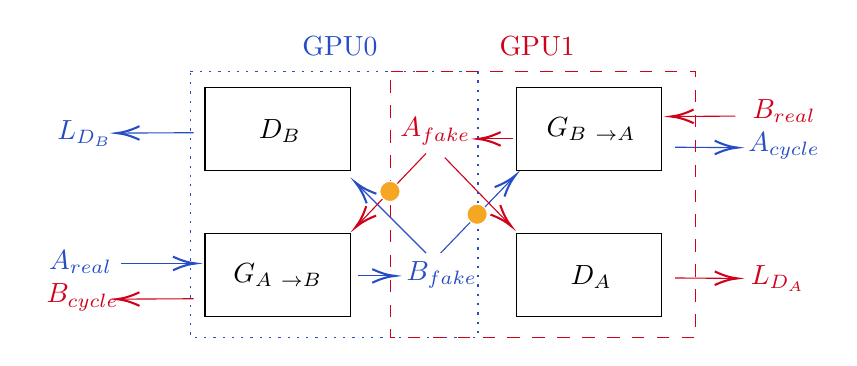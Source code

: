 \begin{tikzpicture}[x=0.75pt,y=0.75pt,yscale=-1,xscale=1]
%uncomment if require: \path (0,300); %set diagram left start at 0, and has height of 300

%Shape: Rectangle [id:dp24846518583940957] 
\draw   (201,136) -- (271,136) -- (271,176) -- (201,176) -- cycle ;
%Shape: Rectangle [id:dp09187485314989052] 
\draw   (351,136) -- (421,136) -- (421,176) -- (351,176) -- cycle ;
%Shape: Rectangle [id:dp4400433715069092] 
\draw   (201,66) -- (271,66) -- (271,106) -- (201,106) -- cycle ;
%Shape: Rectangle [id:dp9927409407823993] 
\draw   (351,66) -- (421,66) -- (421,106) -- (351,106) -- cycle ;
%Straight Lines [id:da2750484686898702] 
\draw [color={rgb, 255:red, 38; green, 77; blue, 197 }  ,draw opacity=1 ]   (160.5,150.6) -- (194.5,150.6) ;
\draw [shift={(196.5,150.6)}, rotate = 180] [color={rgb, 255:red, 38; green, 77; blue, 197 }  ,draw opacity=1 ][line width=0.75]    (10.93,-3.29) .. controls (6.95,-1.4) and (3.31,-0.3) .. (0,0) .. controls (3.31,0.3) and (6.95,1.4) .. (10.93,3.29)   ;

%Straight Lines [id:da7908615405766315] 
\draw [color={rgb, 255:red, 38; green, 77; blue, 197 }  ,draw opacity=1 ]   (307.5,145.6) -- (274.91,113.01) ;
\draw [shift={(273.5,111.6)}, rotate = 405] [color={rgb, 255:red, 38; green, 77; blue, 197 }  ,draw opacity=1 ][line width=0.75]    (10.93,-3.29) .. controls (6.95,-1.4) and (3.31,-0.3) .. (0,0) .. controls (3.31,0.3) and (6.95,1.4) .. (10.93,3.29)   ;

%Straight Lines [id:da924893305102142] 
\draw [color={rgb, 255:red, 38; green, 77; blue, 197 }  ,draw opacity=1 ]   (314.5,145.6) -- (349.11,109.64) ;
\draw [shift={(350.5,108.2)}, rotate = 493.91] [color={rgb, 255:red, 38; green, 77; blue, 197 }  ,draw opacity=1 ][line width=0.75]    (10.93,-3.29) .. controls (6.95,-1.4) and (3.31,-0.3) .. (0,0) .. controls (3.31,0.3) and (6.95,1.4) .. (10.93,3.29)   ;

%Straight Lines [id:da28151338483708055] 
\draw [color={rgb, 255:red, 38; green, 77; blue, 197 }  ,draw opacity=1 ]   (427.5,94.6) -- (455.5,94.79) ;
\draw [shift={(457.5,94.8)}, rotate = 180.38] [color={rgb, 255:red, 38; green, 77; blue, 197 }  ,draw opacity=1 ][line width=0.75]    (10.93,-3.29) .. controls (6.95,-1.4) and (3.31,-0.3) .. (0,0) .. controls (3.31,0.3) and (6.95,1.4) .. (10.93,3.29)   ;

%Straight Lines [id:da13133114822668834] 
\draw [color={rgb, 255:red, 208; green, 2; blue, 27 }  ,draw opacity=1 ]   (456.5,79.6) -- (427.5,79.79) ;
\draw [shift={(425.5,79.8)}, rotate = 359.63] [color={rgb, 255:red, 208; green, 2; blue, 27 }  ,draw opacity=1 ][line width=0.75]    (10.93,-3.29) .. controls (6.95,-1.4) and (3.31,-0.3) .. (0,0) .. controls (3.31,0.3) and (6.95,1.4) .. (10.93,3.29)   ;

%Straight Lines [id:da23603632376440253] 
\draw [color={rgb, 255:red, 38; green, 77; blue, 197 }  ,draw opacity=1 ]   (274.5,156.6) -- (290.5,156.6) ;
\draw [shift={(292.5,156.6)}, rotate = 180] [color={rgb, 255:red, 38; green, 77; blue, 197 }  ,draw opacity=1 ][line width=0.75]    (10.93,-3.29) .. controls (6.95,-1.4) and (3.31,-0.3) .. (0,0) .. controls (3.31,0.3) and (6.95,1.4) .. (10.93,3.29)   ;

%Straight Lines [id:da49169750876600915] 
\draw [color={rgb, 255:red, 208; green, 2; blue, 27 }  ,draw opacity=1 ]   (307.5,97.6) -- (274.88,131.75) ;
\draw [shift={(273.5,133.2)}, rotate = 313.68] [color={rgb, 255:red, 208; green, 2; blue, 27 }  ,draw opacity=1 ][line width=0.75]    (10.93,-3.29) .. controls (6.95,-1.4) and (3.31,-0.3) .. (0,0) .. controls (3.31,0.3) and (6.95,1.4) .. (10.93,3.29)   ;

%Straight Lines [id:da28560269283185824] 
\draw [color={rgb, 255:red, 208; green, 2; blue, 27 }  ,draw opacity=1 ]   (349.5,90.6) -- (334.5,90.6) ;
\draw [shift={(332.5,90.6)}, rotate = 360] [color={rgb, 255:red, 208; green, 2; blue, 27 }  ,draw opacity=1 ][line width=0.75]    (10.93,-3.29) .. controls (6.95,-1.4) and (3.31,-0.3) .. (0,0) .. controls (3.31,0.3) and (6.95,1.4) .. (10.93,3.29)   ;

%Straight Lines [id:da7639259059544568] 
\draw [color={rgb, 255:red, 208; green, 2; blue, 27 }  ,draw opacity=1 ]   (316.5,99.6) -- (347.11,131.16) ;
\draw [shift={(348.5,132.6)}, rotate = 225.88] [color={rgb, 255:red, 208; green, 2; blue, 27 }  ,draw opacity=1 ][line width=0.75]    (10.93,-3.29) .. controls (6.95,-1.4) and (3.31,-0.3) .. (0,0) .. controls (3.31,0.3) and (6.95,1.4) .. (10.93,3.29)   ;

%Straight Lines [id:da20704910138108756] 
\draw [color={rgb, 255:red, 208; green, 2; blue, 27 }  ,draw opacity=1 ]   (195.5,167.6) -- (160.5,167.79) ;
\draw [shift={(158.5,167.8)}, rotate = 359.69] [color={rgb, 255:red, 208; green, 2; blue, 27 }  ,draw opacity=1 ][line width=0.75]    (10.93,-3.29) .. controls (6.95,-1.4) and (3.31,-0.3) .. (0,0) .. controls (3.31,0.3) and (6.95,1.4) .. (10.93,3.29)   ;

%Straight Lines [id:da6928626633280668] 
\draw [color={rgb, 255:red, 38; green, 77; blue, 197 }  ,draw opacity=1 ]   (195.5,87.6) -- (160.5,87.79) ;
\draw [shift={(158.5,87.8)}, rotate = 359.69] [color={rgb, 255:red, 38; green, 77; blue, 197 }  ,draw opacity=1 ][line width=0.75]    (10.93,-3.29) .. controls (6.95,-1.4) and (3.31,-0.3) .. (0,0) .. controls (3.31,0.3) and (6.95,1.4) .. (10.93,3.29)   ;

%Straight Lines [id:da4693722708450141] 
\draw [color={rgb, 255:red, 208; green, 2; blue, 27 }  ,draw opacity=1 ]   (427.5,157.6) -- (455.5,157.79) ;
\draw [shift={(457.5,157.8)}, rotate = 180.38] [color={rgb, 255:red, 208; green, 2; blue, 27 }  ,draw opacity=1 ][line width=0.75]    (10.93,-3.29) .. controls (6.95,-1.4) and (3.31,-0.3) .. (0,0) .. controls (3.31,0.3) and (6.95,1.4) .. (10.93,3.29)   ;

%Shape: Rectangle [id:dp24198746409387306] 
\draw  [color={rgb, 255:red, 38; green, 77; blue, 197 }  ,draw opacity=1 ][dash pattern={on 0.84pt off 2.51pt}] (194,58) -- (332.5,58) -- (332.5,186.2) -- (194,186.2) -- cycle ;
%Shape: Rectangle [id:dp40740422645240226] 
\draw  [color={rgb, 255:red, 208; green, 2; blue, 27 }  ,draw opacity=1 ][dash pattern={on 4.5pt off 4.5pt}] (290.5,58) -- (437.5,58) -- (437.5,186.2) -- (290.5,186.2) -- cycle ;
%Shape: Circle [id:dp642739470567989] 
\draw  [color={rgb, 255:red, 255; green, 255; blue, 255 }  ,draw opacity=1 ][fill={rgb, 255:red, 245; green, 166; blue, 35 }  ,fill opacity=1 ] (285.2,115.9) .. controls (285.2,113.19) and (287.39,111) .. (290.1,111) .. controls (292.81,111) and (295,113.19) .. (295,115.9) .. controls (295,118.61) and (292.81,120.8) .. (290.1,120.8) .. controls (287.39,120.8) and (285.2,118.61) .. (285.2,115.9) -- cycle ;
%Shape: Circle [id:dp22269608467414015] 
\draw  [color={rgb, 255:red, 255; green, 255; blue, 255 }  ,draw opacity=1 ][fill={rgb, 255:red, 245; green, 166; blue, 35 }  ,fill opacity=1 ] (327.2,126.9) .. controls (327.2,124.19) and (329.39,122) .. (332.1,122) .. controls (334.81,122) and (337,124.19) .. (337,126.9) .. controls (337,129.61) and (334.81,131.8) .. (332.1,131.8) .. controls (329.39,131.8) and (327.2,129.61) .. (327.2,126.9) -- cycle ;

% Text Node
\draw (140,166) node  [align=left] { };
% Text Node
\draw (236,156) node  [align=left] {$\displaystyle G_{A\ \rightarrow B}$};
% Text Node
\draw (387,86) node  [align=left] {$\displaystyle G_{B\ \rightarrow A}$};
% Text Node
\draw (387,157) node  [align=left] {$\displaystyle D_{A}$};
% Text Node
\draw (237,87) node  [align=left] {$\displaystyle D_{B}$};
% Text Node
\draw (141,150) node [color={rgb, 255:red, 38; green, 77; blue, 197 }  ,opacity=1 ] [align=left] {$\displaystyle A_{real}$};
% Text Node
\draw (315,156) node [color={rgb, 255:red, 38; green, 77; blue, 197 }  ,opacity=1 ] [align=left] {$\displaystyle B_{fake}$};
% Text Node
\draw (480,94) node [color={rgb, 255:red, 38; green, 77; blue, 197 }  ,opacity=1 ] [align=left] {$\displaystyle A_{cycle}$};
% Text Node
\draw (480,77) node [color={rgb, 255:red, 208; green, 2; blue, 27 }  ,opacity=1 ] [align=left] {$\displaystyle B_{real}$};
% Text Node
\draw (312,87) node [color={rgb, 255:red, 208; green, 2; blue, 27 }  ,opacity=1 ] [align=left] {$\displaystyle A_{fake}$};
% Text Node
\draw (142,167) node [color={rgb, 255:red, 208; green, 2; blue, 27 }  ,opacity=1 ] [align=left] {$\displaystyle B_{cycle}$};
% Text Node
\draw (143,88) node [color={rgb, 255:red, 38; green, 77; blue, 197 }  ,opacity=1 ] [align=left] {$\displaystyle L_{D_{B}}$};
% Text Node
\draw (477,158) node [color={rgb, 255:red, 208; green, 2; blue, 27 }  ,opacity=1 ] [align=left] {$\displaystyle L_{D_{A}}$};
% Text Node
\draw (120,127) node  [align=left] {$ $};
% Text Node
\draw (266,46) node [color={rgb, 255:red, 38; green, 77; blue, 197 }  ,opacity=1 ] [align=left] {GPU0};
% Text Node
\draw (361,46) node [color={rgb, 255:red, 208; green, 2; blue, 27 }  ,opacity=1 ] [align=left] {GPU1};


\end{tikzpicture}
